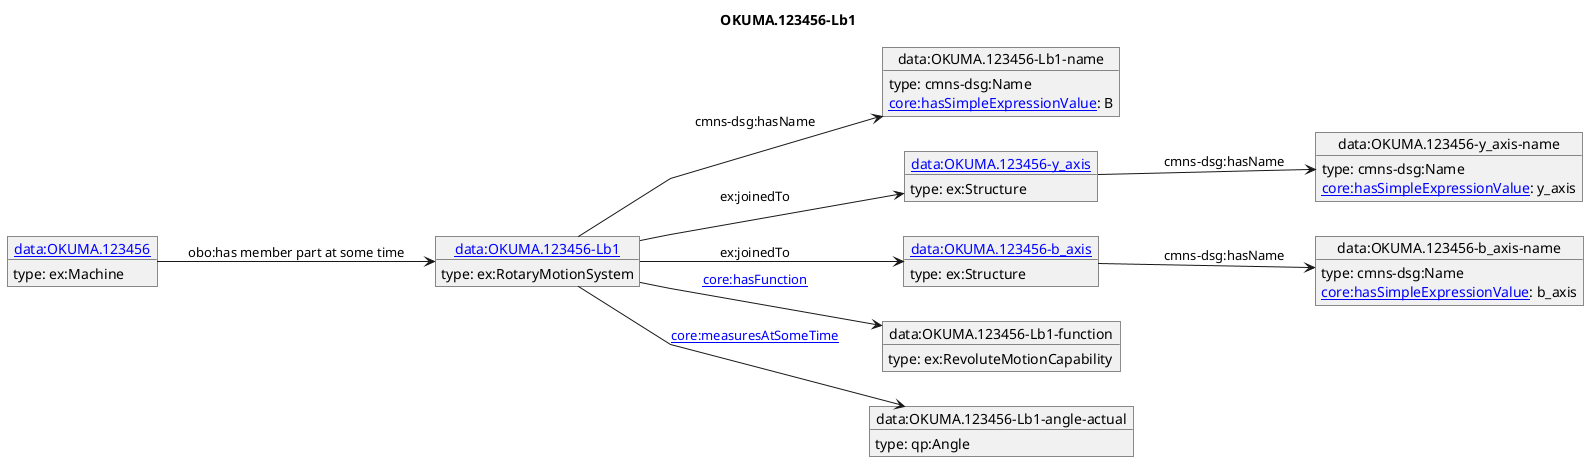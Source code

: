 @startuml
skinparam linetype polyline
left to right direction
title OKUMA.123456-Lb1
object "[[./OKUMA.123456-Lb1.html data:OKUMA.123456-Lb1]]" as o1 {
 type: ex:RotaryMotionSystem 
}
object "data:OKUMA.123456-Lb1-name" as o2 {
 type: cmns-dsg:Name 
}
object "[[./OKUMA.123456-y_axis.html data:OKUMA.123456-y_axis]]" as o3 {
 type: ex:Structure 
}
object "data:OKUMA.123456-y_axis-name" as o4 {
 type: cmns-dsg:Name 
}
object "[[./OKUMA.123456-b_axis.html data:OKUMA.123456-b_axis]]" as o5 {
 type: ex:Structure 
}
object "data:OKUMA.123456-b_axis-name" as o6 {
 type: cmns-dsg:Name 
}
object "data:OKUMA.123456-Lb1-function" as o7 {
 type: ex:RevoluteMotionCapability 
}
object "data:OKUMA.123456-Lb1-angle-actual" as o8 {
 type: qp:Angle 
}
object "[[./OKUMA.123456.html data:OKUMA.123456]]" as o9 {
 type: ex:Machine 
}
o1 --> o2 : cmns-dsg:hasName
o2 : [[https://spec.industrialontologies.org/ontology/core/Core/hasSimpleExpressionValue core:hasSimpleExpressionValue]]: B
o1 --> o3 : ex:joinedTo
o3 --> o4 : cmns-dsg:hasName
o4 : [[https://spec.industrialontologies.org/ontology/core/Core/hasSimpleExpressionValue core:hasSimpleExpressionValue]]: y_axis
o1 --> o5 : ex:joinedTo
o5 --> o6 : cmns-dsg:hasName
o6 : [[https://spec.industrialontologies.org/ontology/core/Core/hasSimpleExpressionValue core:hasSimpleExpressionValue]]: b_axis
o1 --> o7 : [[https://spec.industrialontologies.org/ontology/core/Core/hasFunction core:hasFunction]]
o1 --> o8 : [[https://spec.industrialontologies.org/ontology/core/Core/measuresAtSomeTime core:measuresAtSomeTime]]
o9 --> o1 : obo:has member part at some time
@enduml

